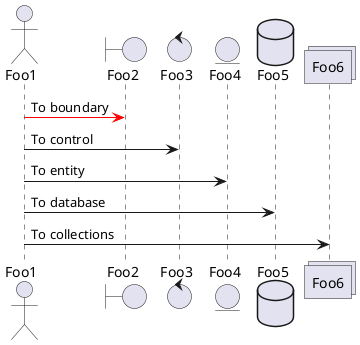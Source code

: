 @startuml

actor Foo1
boundary Foo2
control Foo3
entity Foo4
database Foo5
collections Foo6
Foo1 -[#red]> Foo2 : To boundary
Foo1 -> Foo3 : To control
Foo1 -> Foo4 : To entity
Foo1 -> Foo5 : To database
Foo1 -> Foo6 : To collections
@enduml